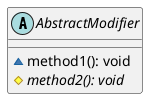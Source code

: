 @startuml
abstract class AbstractModifier{
{method} ~method1(): void
{method}{abstract} #method2(): void
}
@enduml